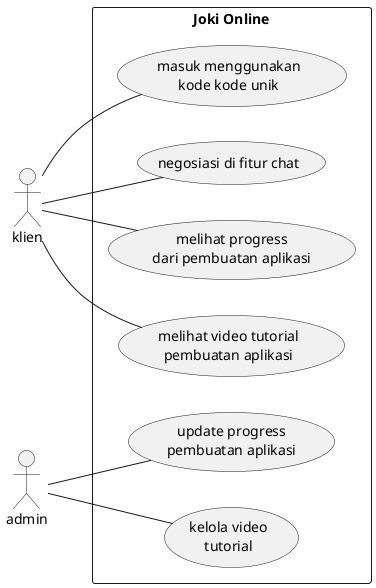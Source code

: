 @startuml usecases
left to right direction


actor klien as user
actor admin

rectangle "Joki Online" {
    user -- (masuk menggunakan\nkode kode unik)
    user -- (negosiasi di fitur chat)
    user -- (melihat progress\ndari pembuatan aplikasi)
    user -- (melihat video tutorial\npembuatan aplikasi)

    admin -- (update progress\npembuatan aplikasi)
    admin -- (kelola video\ntutorial)
}

@enduml